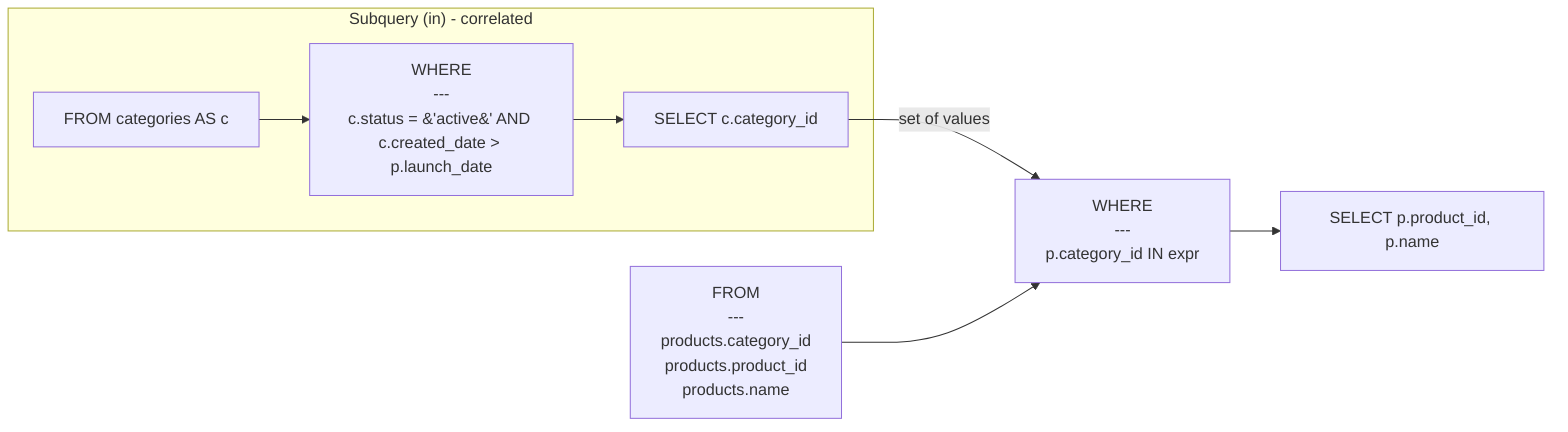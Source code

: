 flowchart LR
    node_0["FROM<br/>---<br/>products.category_id<br/>products.product_id<br/>products.name"]
    node_1["WHERE<br/>---<br/>p.category_id IN expr"]
    subgraph subquery_node_2 ["Subquery (in) - correlated"]
        direction TB
        subq_0_node_0[FROM categories AS c]
        subq_0_node_1["WHERE<br/>---<br/>c.status = &#39;active&#39; AND c.created_date &gt; p.launch_date"]
        subq_0_node_2["SELECT c.category_id"]
        subq_0_node_0 --> subq_0_node_1
        subq_0_node_1 --> subq_0_node_2
    end
    subq_0_node_2 -->|set of values| node_1
    node_3["SELECT p.product_id, p.name"]
    node_0 --> node_1
    node_1 --> node_3